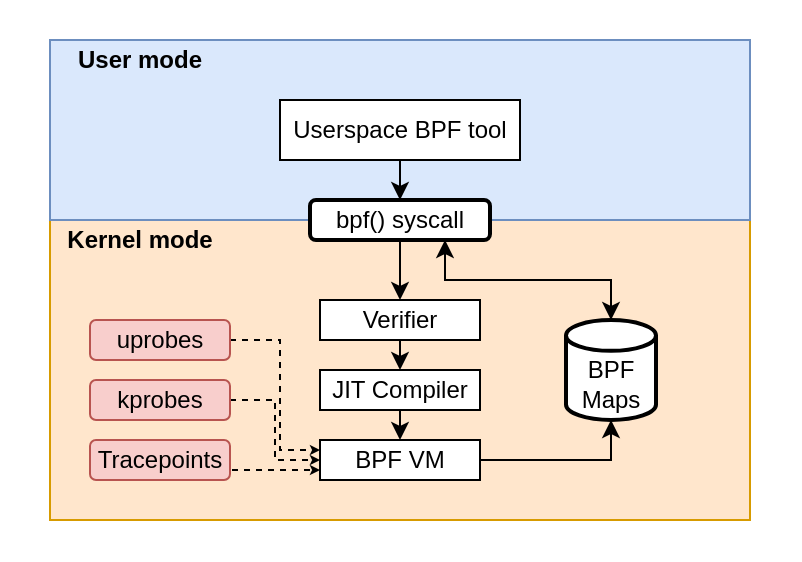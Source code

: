 <mxfile version="13.7.7" type="device"><diagram id="CD2MdJTpQX7mMBKz0fty" name="Page-1"><mxGraphModel dx="942" dy="634" grid="1" gridSize="10" guides="1" tooltips="1" connect="1" arrows="1" fold="1" page="1" pageScale="1" pageWidth="850" pageHeight="1100" math="0" shadow="0"><root><mxCell id="0"/><mxCell id="1" parent="0"/><mxCell id="kdYvdfae9uc3ywT8mBdK-27" value="" style="group" vertex="1" connectable="0" parent="1"><mxGeometry x="120" y="40" width="400" height="280" as="geometry"/></mxCell><mxCell id="kdYvdfae9uc3ywT8mBdK-1" value="" style="rounded=0;whiteSpace=wrap;html=1;strokeColor=none;" vertex="1" parent="kdYvdfae9uc3ywT8mBdK-27"><mxGeometry width="400" height="280" as="geometry"/></mxCell><mxCell id="kdYvdfae9uc3ywT8mBdK-2" value="" style="rounded=0;whiteSpace=wrap;html=1;fillColor=#ffe6cc;strokeColor=#d79b00;" vertex="1" parent="kdYvdfae9uc3ywT8mBdK-27"><mxGeometry x="25" y="110" width="350" height="150" as="geometry"/></mxCell><mxCell id="kdYvdfae9uc3ywT8mBdK-3" value="" style="rounded=0;whiteSpace=wrap;html=1;fillColor=#dae8fc;strokeColor=#6c8ebf;" vertex="1" parent="kdYvdfae9uc3ywT8mBdK-27"><mxGeometry x="25" y="20" width="350" height="90" as="geometry"/></mxCell><mxCell id="kdYvdfae9uc3ywT8mBdK-4" value="&lt;b&gt;User mode&lt;/b&gt;" style="text;html=1;strokeColor=none;fillColor=none;align=center;verticalAlign=middle;whiteSpace=wrap;rounded=0;" vertex="1" parent="kdYvdfae9uc3ywT8mBdK-27"><mxGeometry x="25" y="20" width="90" height="20" as="geometry"/></mxCell><mxCell id="kdYvdfae9uc3ywT8mBdK-5" value="&lt;b&gt;Kernel mode&lt;/b&gt;" style="text;html=1;strokeColor=none;fillColor=none;align=center;verticalAlign=middle;whiteSpace=wrap;rounded=0;" vertex="1" parent="kdYvdfae9uc3ywT8mBdK-27"><mxGeometry x="25" y="110" width="90" height="20" as="geometry"/></mxCell><mxCell id="kdYvdfae9uc3ywT8mBdK-6" value="bpf() syscall" style="rounded=1;whiteSpace=wrap;html=1;strokeWidth=2;" vertex="1" parent="kdYvdfae9uc3ywT8mBdK-27"><mxGeometry x="155" y="100" width="90" height="20" as="geometry"/></mxCell><mxCell id="kdYvdfae9uc3ywT8mBdK-16" style="edgeStyle=orthogonalEdgeStyle;rounded=0;orthogonalLoop=1;jettySize=auto;html=1;exitX=0.5;exitY=0;exitDx=0;exitDy=0;exitPerimeter=0;entryX=0.75;entryY=1;entryDx=0;entryDy=0;startArrow=classic;startFill=1;" edge="1" parent="kdYvdfae9uc3ywT8mBdK-27" source="kdYvdfae9uc3ywT8mBdK-7" target="kdYvdfae9uc3ywT8mBdK-6"><mxGeometry relative="1" as="geometry"/></mxCell><mxCell id="kdYvdfae9uc3ywT8mBdK-7" value="&lt;div&gt;BPF&lt;/div&gt;&lt;div&gt;Maps&lt;/div&gt;" style="shape=cylinder3;whiteSpace=wrap;html=1;boundedLbl=1;backgroundOutline=1;size=7.714;strokeWidth=2;" vertex="1" parent="kdYvdfae9uc3ywT8mBdK-27"><mxGeometry x="283" y="160" width="45" height="50" as="geometry"/></mxCell><mxCell id="kdYvdfae9uc3ywT8mBdK-8" value="Verifier" style="rounded=0;whiteSpace=wrap;html=1;strokeWidth=1;" vertex="1" parent="kdYvdfae9uc3ywT8mBdK-27"><mxGeometry x="160" y="150" width="80" height="20" as="geometry"/></mxCell><mxCell id="kdYvdfae9uc3ywT8mBdK-17" style="edgeStyle=orthogonalEdgeStyle;rounded=0;orthogonalLoop=1;jettySize=auto;html=1;exitX=0.5;exitY=1;exitDx=0;exitDy=0;entryX=0.5;entryY=0;entryDx=0;entryDy=0;" edge="1" parent="kdYvdfae9uc3ywT8mBdK-27" source="kdYvdfae9uc3ywT8mBdK-6" target="kdYvdfae9uc3ywT8mBdK-8"><mxGeometry relative="1" as="geometry"/></mxCell><mxCell id="kdYvdfae9uc3ywT8mBdK-15" style="edgeStyle=orthogonalEdgeStyle;rounded=0;orthogonalLoop=1;jettySize=auto;html=1;exitX=1;exitY=0.5;exitDx=0;exitDy=0;entryX=0.5;entryY=1;entryDx=0;entryDy=0;entryPerimeter=0;" edge="1" parent="kdYvdfae9uc3ywT8mBdK-27" source="kdYvdfae9uc3ywT8mBdK-9" target="kdYvdfae9uc3ywT8mBdK-7"><mxGeometry relative="1" as="geometry"/></mxCell><mxCell id="kdYvdfae9uc3ywT8mBdK-9" value="BPF VM" style="rounded=0;whiteSpace=wrap;html=1;strokeWidth=1;" vertex="1" parent="kdYvdfae9uc3ywT8mBdK-27"><mxGeometry x="160" y="220" width="80" height="20" as="geometry"/></mxCell><mxCell id="kdYvdfae9uc3ywT8mBdK-19" style="edgeStyle=orthogonalEdgeStyle;rounded=0;orthogonalLoop=1;jettySize=auto;html=1;exitX=0.5;exitY=1;exitDx=0;exitDy=0;entryX=0.5;entryY=0;entryDx=0;entryDy=0;" edge="1" parent="kdYvdfae9uc3ywT8mBdK-27" source="kdYvdfae9uc3ywT8mBdK-10" target="kdYvdfae9uc3ywT8mBdK-9"><mxGeometry relative="1" as="geometry"/></mxCell><mxCell id="kdYvdfae9uc3ywT8mBdK-10" value="JIT Compiler" style="rounded=0;whiteSpace=wrap;html=1;strokeWidth=1;" vertex="1" parent="kdYvdfae9uc3ywT8mBdK-27"><mxGeometry x="160" y="185" width="80" height="20" as="geometry"/></mxCell><mxCell id="kdYvdfae9uc3ywT8mBdK-18" style="edgeStyle=orthogonalEdgeStyle;rounded=0;orthogonalLoop=1;jettySize=auto;html=1;exitX=0.5;exitY=1;exitDx=0;exitDy=0;entryX=0.5;entryY=0;entryDx=0;entryDy=0;" edge="1" parent="kdYvdfae9uc3ywT8mBdK-27" source="kdYvdfae9uc3ywT8mBdK-8" target="kdYvdfae9uc3ywT8mBdK-10"><mxGeometry relative="1" as="geometry"/></mxCell><mxCell id="kdYvdfae9uc3ywT8mBdK-12" style="edgeStyle=orthogonalEdgeStyle;rounded=0;orthogonalLoop=1;jettySize=auto;html=1;exitX=0.5;exitY=1;exitDx=0;exitDy=0;entryX=0.5;entryY=0;entryDx=0;entryDy=0;" edge="1" parent="kdYvdfae9uc3ywT8mBdK-27" source="kdYvdfae9uc3ywT8mBdK-11" target="kdYvdfae9uc3ywT8mBdK-6"><mxGeometry relative="1" as="geometry"/></mxCell><mxCell id="kdYvdfae9uc3ywT8mBdK-11" value="Userspace BPF tool" style="rounded=0;whiteSpace=wrap;html=1;strokeWidth=1;" vertex="1" parent="kdYvdfae9uc3ywT8mBdK-27"><mxGeometry x="140" y="50" width="120" height="30" as="geometry"/></mxCell><mxCell id="kdYvdfae9uc3ywT8mBdK-26" style="edgeStyle=orthogonalEdgeStyle;rounded=0;orthogonalLoop=1;jettySize=auto;html=1;exitX=1;exitY=0.5;exitDx=0;exitDy=0;entryX=0;entryY=0.75;entryDx=0;entryDy=0;dashed=1;endSize=2;" edge="1" parent="kdYvdfae9uc3ywT8mBdK-27" source="kdYvdfae9uc3ywT8mBdK-21" target="kdYvdfae9uc3ywT8mBdK-9"><mxGeometry relative="1" as="geometry"><Array as="points"><mxPoint x="115" y="235"/></Array></mxGeometry></mxCell><mxCell id="kdYvdfae9uc3ywT8mBdK-21" value="Tracepoints" style="rounded=1;whiteSpace=wrap;html=1;strokeWidth=1;strokeColor=#b85450;fillColor=#f8cecc;" vertex="1" parent="kdYvdfae9uc3ywT8mBdK-27"><mxGeometry x="45" y="220" width="70" height="20" as="geometry"/></mxCell><mxCell id="kdYvdfae9uc3ywT8mBdK-25" style="edgeStyle=orthogonalEdgeStyle;rounded=0;orthogonalLoop=1;jettySize=auto;html=1;exitX=1;exitY=0.5;exitDx=0;exitDy=0;entryX=0;entryY=0.5;entryDx=0;entryDy=0;dashed=1;endSize=2;" edge="1" parent="kdYvdfae9uc3ywT8mBdK-27" source="kdYvdfae9uc3ywT8mBdK-22" target="kdYvdfae9uc3ywT8mBdK-9"><mxGeometry relative="1" as="geometry"/></mxCell><mxCell id="kdYvdfae9uc3ywT8mBdK-22" value="kprobes" style="rounded=1;whiteSpace=wrap;html=1;strokeWidth=1;strokeColor=#b85450;fillColor=#f8cecc;" vertex="1" parent="kdYvdfae9uc3ywT8mBdK-27"><mxGeometry x="45" y="190" width="70" height="20" as="geometry"/></mxCell><mxCell id="kdYvdfae9uc3ywT8mBdK-24" style="edgeStyle=orthogonalEdgeStyle;rounded=0;orthogonalLoop=1;jettySize=auto;html=1;exitX=1;exitY=0.5;exitDx=0;exitDy=0;entryX=0;entryY=0.25;entryDx=0;entryDy=0;dashed=1;endSize=2;" edge="1" parent="kdYvdfae9uc3ywT8mBdK-27" source="kdYvdfae9uc3ywT8mBdK-23" target="kdYvdfae9uc3ywT8mBdK-9"><mxGeometry relative="1" as="geometry"><Array as="points"><mxPoint x="140" y="170"/><mxPoint x="140" y="225"/></Array></mxGeometry></mxCell><mxCell id="kdYvdfae9uc3ywT8mBdK-23" value="uprobes" style="rounded=1;whiteSpace=wrap;html=1;strokeWidth=1;strokeColor=#b85450;fillColor=#f8cecc;" vertex="1" parent="kdYvdfae9uc3ywT8mBdK-27"><mxGeometry x="45" y="160" width="70" height="20" as="geometry"/></mxCell></root></mxGraphModel></diagram></mxfile>